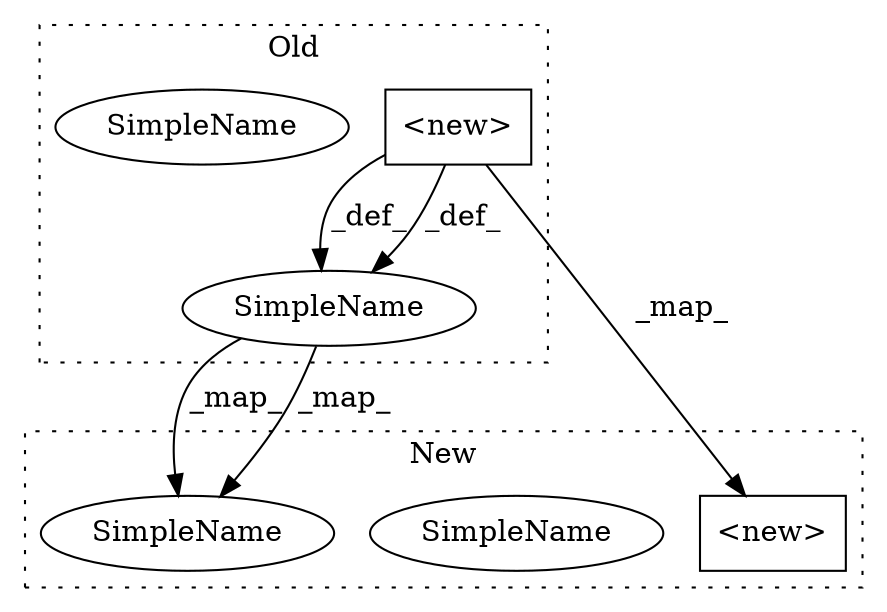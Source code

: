 digraph G {
subgraph cluster0 {
1 [label="<new>" a="14" s="-1,-1" l="0,0" shape="box"];
3 [label="SimpleName" a="42" s="-1" l="0" shape="ellipse"];
6 [label="SimpleName" a="42" s="-1" l="0" shape="ellipse"];
label = "Old";
style="dotted";
}
subgraph cluster1 {
2 [label="<new>" a="14" s="-1,-1" l="0,0" shape="box"];
4 [label="SimpleName" a="42" s="-1" l="0" shape="ellipse"];
5 [label="SimpleName" a="42" s="-1" l="0" shape="ellipse"];
label = "New";
style="dotted";
}
1 -> 6 [label="_def_"];
1 -> 2 [label="_map_"];
1 -> 6 [label="_def_"];
6 -> 5 [label="_map_"];
6 -> 5 [label="_map_"];
}